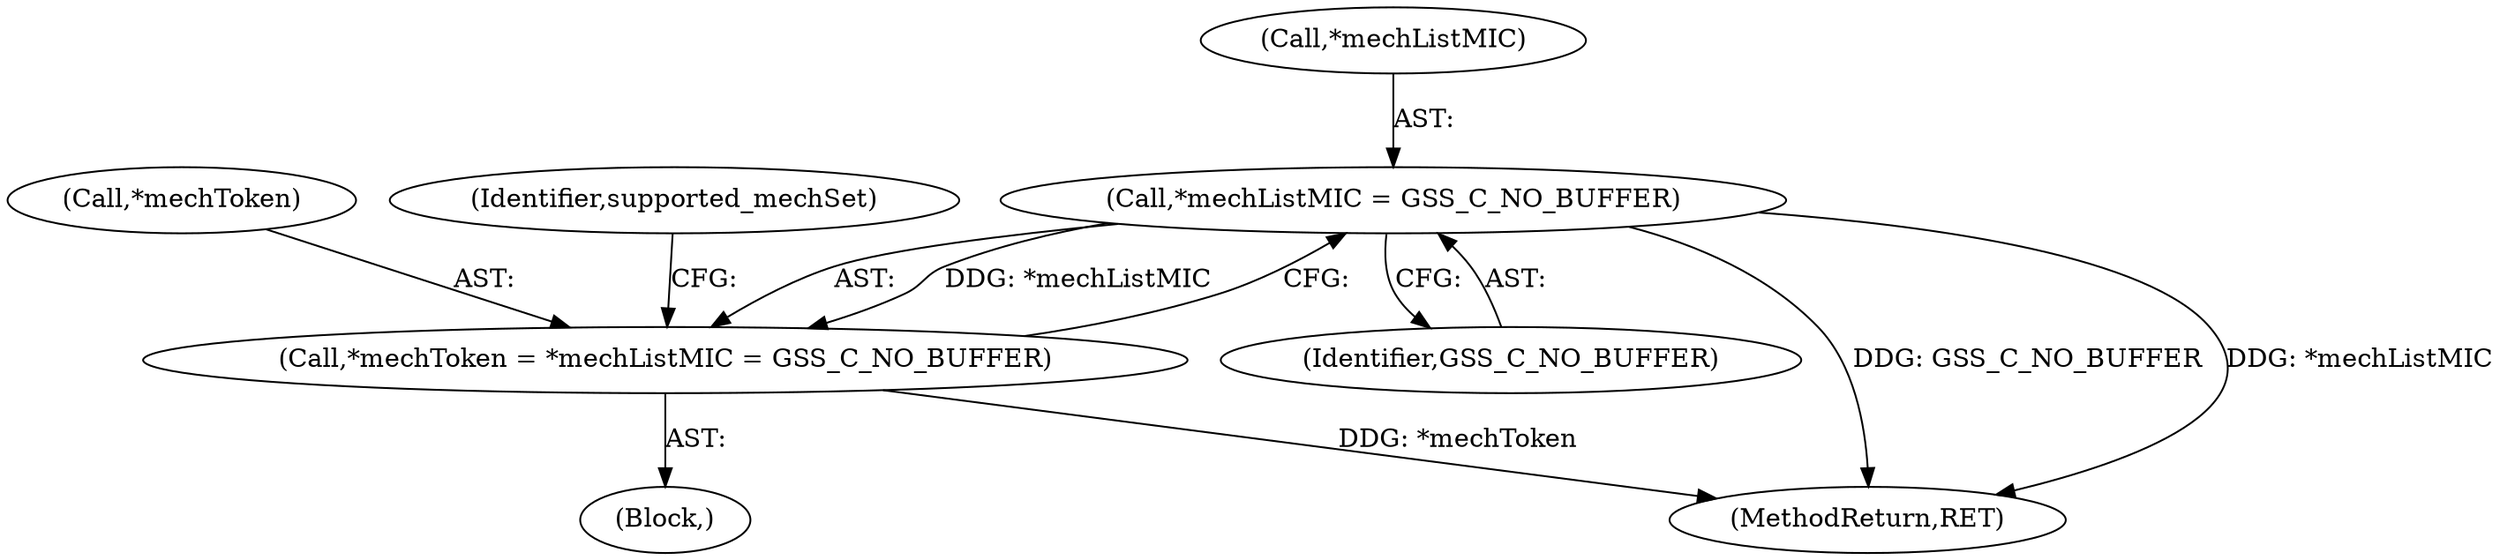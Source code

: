 digraph "0_krb5_b51b33f2bc5d1497ddf5bd107f791c101695000d_0@pointer" {
"1000138" [label="(Call,*mechListMIC = GSS_C_NO_BUFFER)"];
"1000135" [label="(Call,*mechToken = *mechListMIC = GSS_C_NO_BUFFER)"];
"1000138" [label="(Call,*mechListMIC = GSS_C_NO_BUFFER)"];
"1000141" [label="(Identifier,GSS_C_NO_BUFFER)"];
"1000110" [label="(Block,)"];
"1000139" [label="(Call,*mechListMIC)"];
"1000135" [label="(Call,*mechToken = *mechListMIC = GSS_C_NO_BUFFER)"];
"1000136" [label="(Call,*mechToken)"];
"1000143" [label="(Identifier,supported_mechSet)"];
"1000332" [label="(MethodReturn,RET)"];
"1000138" -> "1000135"  [label="AST: "];
"1000138" -> "1000141"  [label="CFG: "];
"1000139" -> "1000138"  [label="AST: "];
"1000141" -> "1000138"  [label="AST: "];
"1000135" -> "1000138"  [label="CFG: "];
"1000138" -> "1000332"  [label="DDG: GSS_C_NO_BUFFER"];
"1000138" -> "1000332"  [label="DDG: *mechListMIC"];
"1000138" -> "1000135"  [label="DDG: *mechListMIC"];
"1000135" -> "1000110"  [label="AST: "];
"1000136" -> "1000135"  [label="AST: "];
"1000143" -> "1000135"  [label="CFG: "];
"1000135" -> "1000332"  [label="DDG: *mechToken"];
}
